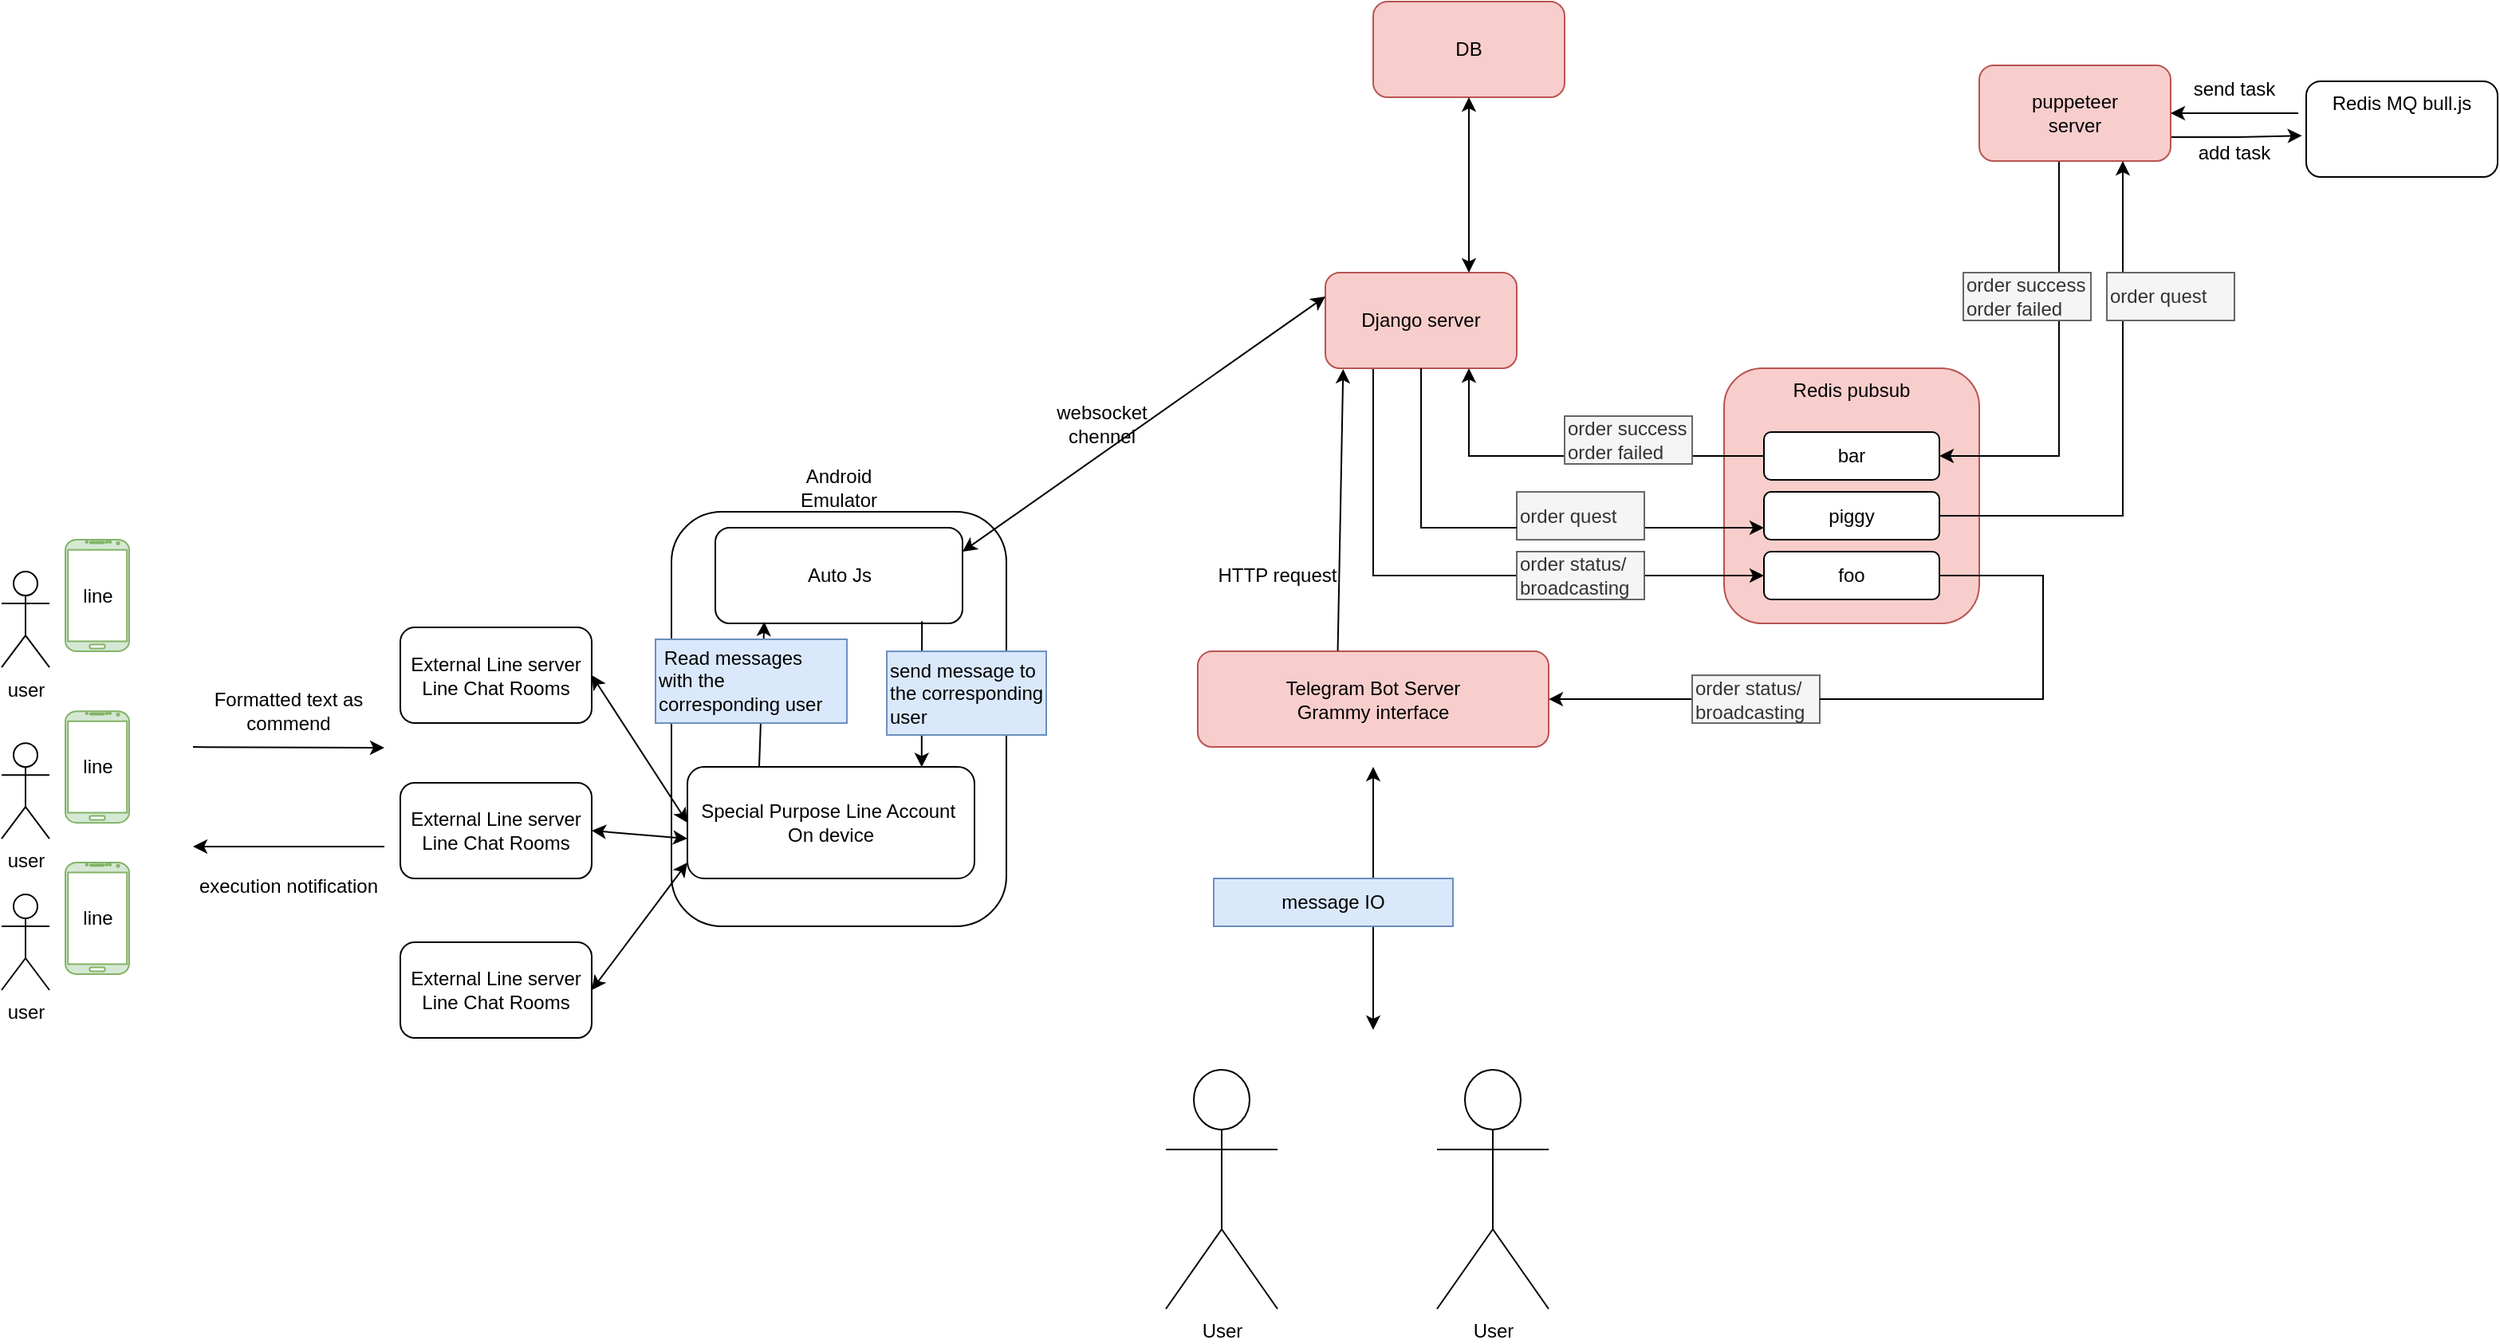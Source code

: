 <mxfile version="16.5.6" type="github" pages="2">
  <diagram id="GNRFrMczycHpxD3UtvZh" name="architecture">
    <mxGraphModel dx="1796" dy="1657" grid="1" gridSize="10" guides="1" tooltips="1" connect="1" arrows="1" fold="1" page="1" pageScale="1" pageWidth="850" pageHeight="1100" math="0" shadow="0">
      <root>
        <mxCell id="0" />
        <mxCell id="1" parent="0" />
        <mxCell id="RPC2SPtYyX9l-C_NFe-5-60" value="Redis pubsub" style="rounded=1;whiteSpace=wrap;html=1;verticalAlign=top;fillColor=#f8cecc;strokeColor=#b85450;" parent="1" vertex="1">
          <mxGeometry x="850" y="-10" width="160" height="160" as="geometry" />
        </mxCell>
        <mxCell id="RPC2SPtYyX9l-C_NFe-5-1" value="" style="rounded=1;whiteSpace=wrap;html=1;" parent="1" vertex="1">
          <mxGeometry x="190" y="80" width="210" height="260" as="geometry" />
        </mxCell>
        <mxCell id="RPC2SPtYyX9l-C_NFe-5-2" value="Special Purpose Line Account&amp;nbsp;&lt;br&gt;On device" style="rounded=1;whiteSpace=wrap;html=1;" parent="1" vertex="1">
          <mxGeometry x="200" y="240" width="180" height="70" as="geometry" />
        </mxCell>
        <mxCell id="RPC2SPtYyX9l-C_NFe-5-4" value="Auto Js" style="rounded=1;whiteSpace=wrap;html=1;" parent="1" vertex="1">
          <mxGeometry x="217.5" y="90" width="155" height="60" as="geometry" />
        </mxCell>
        <mxCell id="RPC2SPtYyX9l-C_NFe-5-72" style="edgeStyle=orthogonalEdgeStyle;rounded=0;orthogonalLoop=1;jettySize=auto;html=1;entryX=0;entryY=0.75;entryDx=0;entryDy=0;startArrow=none;" parent="1" source="RPC2SPtYyX9l-C_NFe-5-73" target="RPC2SPtYyX9l-C_NFe-5-64" edge="1">
          <mxGeometry relative="1" as="geometry">
            <Array as="points">
              <mxPoint x="680" y="90" />
            </Array>
          </mxGeometry>
        </mxCell>
        <mxCell id="RPC2SPtYyX9l-C_NFe-5-86" style="edgeStyle=orthogonalEdgeStyle;rounded=0;orthogonalLoop=1;jettySize=auto;html=1;exitX=0.25;exitY=1;exitDx=0;exitDy=0;entryX=0;entryY=0.5;entryDx=0;entryDy=0;" parent="1" source="RPC2SPtYyX9l-C_NFe-5-5" target="RPC2SPtYyX9l-C_NFe-5-65" edge="1">
          <mxGeometry relative="1" as="geometry" />
        </mxCell>
        <mxCell id="RPC2SPtYyX9l-C_NFe-5-5" value="Django server" style="rounded=1;whiteSpace=wrap;html=1;fillColor=#f8cecc;strokeColor=#b85450;" parent="1" vertex="1">
          <mxGeometry x="600" y="-70" width="120" height="60" as="geometry" />
        </mxCell>
        <mxCell id="RPC2SPtYyX9l-C_NFe-5-6" value="" style="endArrow=classic;startArrow=classic;html=1;rounded=0;exitX=1;exitY=0.25;exitDx=0;exitDy=0;entryX=0;entryY=0.25;entryDx=0;entryDy=0;" parent="1" source="RPC2SPtYyX9l-C_NFe-5-4" target="RPC2SPtYyX9l-C_NFe-5-5" edge="1">
          <mxGeometry width="50" height="50" relative="1" as="geometry">
            <mxPoint x="450" y="60" as="sourcePoint" />
            <mxPoint x="500" y="10" as="targetPoint" />
          </mxGeometry>
        </mxCell>
        <mxCell id="RPC2SPtYyX9l-C_NFe-5-7" value="websocket&lt;br&gt;chennel" style="text;html=1;strokeColor=none;fillColor=none;align=center;verticalAlign=middle;whiteSpace=wrap;rounded=0;" parent="1" vertex="1">
          <mxGeometry x="400" y="10" width="120" height="30" as="geometry" />
        </mxCell>
        <mxCell id="RPC2SPtYyX9l-C_NFe-5-8" value="DB" style="rounded=1;whiteSpace=wrap;html=1;fillColor=#f8cecc;strokeColor=#b85450;" parent="1" vertex="1">
          <mxGeometry x="630" y="-240" width="120" height="60" as="geometry" />
        </mxCell>
        <mxCell id="RPC2SPtYyX9l-C_NFe-5-10" value="Telegram Bot Server&lt;br&gt;Grammy interface" style="rounded=1;whiteSpace=wrap;html=1;fillColor=#f8cecc;strokeColor=#b85450;" parent="1" vertex="1">
          <mxGeometry x="520" y="167.54" width="220" height="60" as="geometry" />
        </mxCell>
        <mxCell id="RPC2SPtYyX9l-C_NFe-5-67" style="edgeStyle=orthogonalEdgeStyle;rounded=0;orthogonalLoop=1;jettySize=auto;html=1;entryX=1;entryY=0.5;entryDx=0;entryDy=0;" parent="1" source="RPC2SPtYyX9l-C_NFe-5-13" target="RPC2SPtYyX9l-C_NFe-5-62" edge="1">
          <mxGeometry relative="1" as="geometry">
            <Array as="points">
              <mxPoint x="1060" y="45" />
            </Array>
          </mxGeometry>
        </mxCell>
        <mxCell id="RPC2SPtYyX9l-C_NFe-5-78" style="edgeStyle=orthogonalEdgeStyle;rounded=0;orthogonalLoop=1;jettySize=auto;html=1;entryX=-0.022;entryY=0.568;entryDx=0;entryDy=0;exitX=1;exitY=0.75;exitDx=0;exitDy=0;entryPerimeter=0;" parent="1" source="RPC2SPtYyX9l-C_NFe-5-13" target="RPC2SPtYyX9l-C_NFe-5-68" edge="1">
          <mxGeometry relative="1" as="geometry" />
        </mxCell>
        <mxCell id="RPC2SPtYyX9l-C_NFe-5-13" value="puppeteer&lt;br&gt;server" style="rounded=1;whiteSpace=wrap;html=1;fillColor=#f8cecc;strokeColor=#b85450;" parent="1" vertex="1">
          <mxGeometry x="1010" y="-200" width="120" height="60" as="geometry" />
        </mxCell>
        <mxCell id="RPC2SPtYyX9l-C_NFe-5-16" value="user" style="shape=umlActor;verticalLabelPosition=bottom;verticalAlign=top;html=1;outlineConnect=0;" parent="1" vertex="1">
          <mxGeometry x="-230" y="320" width="30" height="60" as="geometry" />
        </mxCell>
        <mxCell id="RPC2SPtYyX9l-C_NFe-5-19" value="" style="group" parent="1" vertex="1" connectable="0">
          <mxGeometry x="-190" y="300" width="40" height="70" as="geometry" />
        </mxCell>
        <mxCell id="RPC2SPtYyX9l-C_NFe-5-17" value="" style="verticalLabelPosition=bottom;verticalAlign=top;html=1;shadow=0;dashed=0;strokeWidth=1;shape=mxgraph.android.phone2;strokeColor=#82b366;fillColor=#d5e8d4;" parent="RPC2SPtYyX9l-C_NFe-5-19" vertex="1">
          <mxGeometry width="40" height="70" as="geometry" />
        </mxCell>
        <mxCell id="RPC2SPtYyX9l-C_NFe-5-18" value="line" style="text;html=1;align=center;verticalAlign=middle;resizable=0;points=[];autosize=1;strokeColor=none;fillColor=none;" parent="RPC2SPtYyX9l-C_NFe-5-19" vertex="1">
          <mxGeometry x="5" y="25" width="30" height="20" as="geometry" />
        </mxCell>
        <mxCell id="RPC2SPtYyX9l-C_NFe-5-20" value="External Line server&lt;br&gt;Line Chat Rooms" style="rounded=1;whiteSpace=wrap;html=1;" parent="1" vertex="1">
          <mxGeometry x="20" y="152.54" width="120" height="60" as="geometry" />
        </mxCell>
        <mxCell id="RPC2SPtYyX9l-C_NFe-5-22" value="" style="endArrow=classic;startArrow=classic;html=1;rounded=0;exitX=1;exitY=0.5;exitDx=0;exitDy=0;entryX=0;entryY=0.5;entryDx=0;entryDy=0;" parent="1" source="RPC2SPtYyX9l-C_NFe-5-20" target="RPC2SPtYyX9l-C_NFe-5-2" edge="1">
          <mxGeometry width="50" height="50" relative="1" as="geometry">
            <mxPoint x="10" y="240" as="sourcePoint" />
            <mxPoint x="60" y="190" as="targetPoint" />
          </mxGeometry>
        </mxCell>
        <mxCell id="RPC2SPtYyX9l-C_NFe-5-29" value="user" style="shape=umlActor;verticalLabelPosition=bottom;verticalAlign=top;html=1;outlineConnect=0;" parent="1" vertex="1">
          <mxGeometry x="-230" y="117.54" width="30" height="60" as="geometry" />
        </mxCell>
        <mxCell id="RPC2SPtYyX9l-C_NFe-5-30" value="" style="group" parent="1" vertex="1" connectable="0">
          <mxGeometry x="-190" y="97.54" width="40" height="70" as="geometry" />
        </mxCell>
        <mxCell id="RPC2SPtYyX9l-C_NFe-5-31" value="" style="verticalLabelPosition=bottom;verticalAlign=top;html=1;shadow=0;dashed=0;strokeWidth=1;shape=mxgraph.android.phone2;strokeColor=#82b366;fillColor=#d5e8d4;" parent="RPC2SPtYyX9l-C_NFe-5-30" vertex="1">
          <mxGeometry width="40" height="70" as="geometry" />
        </mxCell>
        <mxCell id="RPC2SPtYyX9l-C_NFe-5-32" value="line" style="text;html=1;align=center;verticalAlign=middle;resizable=0;points=[];autosize=1;strokeColor=none;fillColor=none;" parent="RPC2SPtYyX9l-C_NFe-5-30" vertex="1">
          <mxGeometry x="5" y="25" width="30" height="20" as="geometry" />
        </mxCell>
        <mxCell id="RPC2SPtYyX9l-C_NFe-5-34" value="user" style="shape=umlActor;verticalLabelPosition=bottom;verticalAlign=top;html=1;outlineConnect=0;" parent="1" vertex="1">
          <mxGeometry x="-230" y="225.08" width="30" height="60" as="geometry" />
        </mxCell>
        <mxCell id="RPC2SPtYyX9l-C_NFe-5-35" value="" style="group" parent="1" vertex="1" connectable="0">
          <mxGeometry x="-190" y="205.08" width="40" height="70" as="geometry" />
        </mxCell>
        <mxCell id="RPC2SPtYyX9l-C_NFe-5-36" value="" style="verticalLabelPosition=bottom;verticalAlign=top;html=1;shadow=0;dashed=0;strokeWidth=1;shape=mxgraph.android.phone2;strokeColor=#82b366;fillColor=#d5e8d4;" parent="RPC2SPtYyX9l-C_NFe-5-35" vertex="1">
          <mxGeometry width="40" height="70" as="geometry" />
        </mxCell>
        <mxCell id="RPC2SPtYyX9l-C_NFe-5-37" value="line" style="text;html=1;align=center;verticalAlign=middle;resizable=0;points=[];autosize=1;strokeColor=none;fillColor=none;" parent="RPC2SPtYyX9l-C_NFe-5-35" vertex="1">
          <mxGeometry x="5" y="25" width="30" height="20" as="geometry" />
        </mxCell>
        <mxCell id="RPC2SPtYyX9l-C_NFe-5-40" value="" style="endArrow=classic;html=1;rounded=0;entryX=0.816;entryY=0.003;entryDx=0;entryDy=0;entryPerimeter=0;exitX=0.836;exitY=0.978;exitDx=0;exitDy=0;exitPerimeter=0;" parent="1" source="RPC2SPtYyX9l-C_NFe-5-4" target="RPC2SPtYyX9l-C_NFe-5-2" edge="1">
          <mxGeometry width="50" height="50" relative="1" as="geometry">
            <mxPoint x="340" y="160" as="sourcePoint" />
            <mxPoint x="390" y="110" as="targetPoint" />
          </mxGeometry>
        </mxCell>
        <mxCell id="RPC2SPtYyX9l-C_NFe-5-45" value="Formatted text as commend&lt;span style=&quot;color: rgba(0 , 0 , 0 , 0) ; font-family: monospace ; font-size: 0px&quot;&gt;%3CmxGraphModel%3E%3Croot%3E%3CmxCell%20id%3D%220%22%2F%3E%3CmxCell%20id%3D%221%22%20parent%3D%220%22%2F%3E%3CmxCell%20id%3D%222%22%20value%3D%22Text%22%20style%3D%22text%3Bhtml%3D1%3BstrokeColor%3Dnone%3BfillColor%3Dnone%3Balign%3Dcenter%3BverticalAlign%3Dmiddle%3BwhiteSpace%3Dwrap%3Brounded%3D0%3B%22%20vertex%3D%221%22%20parent%3D%221%22%3E%3CmxGeometry%20x%3D%22-80%22%20y%3D%22160%22%20width%3D%2260%22%20height%3D%2230%22%20as%3D%22geometry%22%2F%3E%3C%2FmxCell%3E%3C%2Froot%3E%3C%2FmxGraphModel%3E&lt;/span&gt;&lt;span style=&quot;color: rgba(0 , 0 , 0 , 0) ; font-family: monospace ; font-size: 0px&quot;&gt;%3CmxGraphModel%3E%3Croot%3E%3CmxCell%20id%3D%220%22%2F%3E%3CmxCell%20id%3D%221%22%20parent%3D%220%22%2F%3E%3CmxCell%20id%3D%222%22%20value%3D%22Text%22%20style%3D%22text%3Bhtml%3D1%3BstrokeColor%3Dnone%3BfillColor%3Dnone%3Balign%3Dcenter%3BverticalAlign%3Dmiddle%3BwhiteSpace%3Dwrap%3Brounded%3D0%3B%22%20vertex%3D%221%22%20parent%3D%221%22%3E%3CmxGeometry%20x%3D%22-80%22%20y%3D%22160%22%20width%3D%2260%22%20height%3D%2230%22%20as%3D%22geometry%22%2F%3E%3C%2FmxCell%3E%3C%2Froot%3E%3C%2FmxGraphModel%3E&lt;/span&gt;&lt;span style=&quot;color: rgba(0 , 0 , 0 , 0) ; font-family: monospace ; font-size: 0px&quot;&gt;%3CmxGraphModel%3E%3Croot%3E%3CmxCell%20id%3D%220%22%2F%3E%3CmxCell%20id%3D%221%22%20parent%3D%220%22%2F%3E%3CmxCell%20id%3D%222%22%20value%3D%22Text%22%20style%3D%22text%3Bhtml%3D1%3BstrokeColor%3Dnone%3BfillColor%3Dnone%3Balign%3Dcenter%3BverticalAlign%3Dmiddle%3BwhiteSpace%3Dwrap%3Brounded%3D0%3B%22%20vertex%3D%221%22%20parent%3D%221%22%3E%3CmxGeometry%20x%3D%22-80%22%20y%3D%22160%22%20width%3D%2260%22%20height%3D%2230%22%20as%3D%22geometry%22%2F%3E%3C%2FmxCell%3E%3C%2Froot%3E%3C%2FmxGraphModel%3E a&lt;/span&gt;" style="text;html=1;strokeColor=none;fillColor=none;align=center;verticalAlign=middle;whiteSpace=wrap;rounded=0;" parent="1" vertex="1">
          <mxGeometry x="-110" y="190" width="120" height="30" as="geometry" />
        </mxCell>
        <mxCell id="RPC2SPtYyX9l-C_NFe-5-46" value="" style="endArrow=classic;html=1;rounded=0;" parent="1" edge="1">
          <mxGeometry width="50" height="50" relative="1" as="geometry">
            <mxPoint x="-110" y="227.54" as="sourcePoint" />
            <mxPoint x="10" y="228" as="targetPoint" />
          </mxGeometry>
        </mxCell>
        <mxCell id="RPC2SPtYyX9l-C_NFe-5-47" value="" style="endArrow=classic;html=1;rounded=0;" parent="1" edge="1">
          <mxGeometry width="50" height="50" relative="1" as="geometry">
            <mxPoint x="10" y="290" as="sourcePoint" />
            <mxPoint x="-110" y="290" as="targetPoint" />
          </mxGeometry>
        </mxCell>
        <mxCell id="RPC2SPtYyX9l-C_NFe-5-48" value="execution notification" style="text;html=1;strokeColor=none;fillColor=none;align=center;verticalAlign=middle;whiteSpace=wrap;rounded=0;" parent="1" vertex="1">
          <mxGeometry x="-110" y="300" width="120" height="30" as="geometry" />
        </mxCell>
        <mxCell id="RPC2SPtYyX9l-C_NFe-5-49" value="Android Emulator" style="text;html=1;strokeColor=none;fillColor=none;align=center;verticalAlign=middle;whiteSpace=wrap;rounded=0;" parent="1" vertex="1">
          <mxGeometry x="265" y="50" width="60" height="30" as="geometry" />
        </mxCell>
        <mxCell id="RPC2SPtYyX9l-C_NFe-5-50" value="&lt;span&gt;send message to the corresponding user&lt;/span&gt;" style="text;html=1;strokeColor=#6c8ebf;fillColor=#dae8fc;align=left;verticalAlign=middle;whiteSpace=wrap;rounded=0;" parent="1" vertex="1">
          <mxGeometry x="325" y="167.54" width="100" height="52.46" as="geometry" />
        </mxCell>
        <mxCell id="RPC2SPtYyX9l-C_NFe-5-52" value="" style="endArrow=classic;html=1;rounded=0;exitX=0.25;exitY=0;exitDx=0;exitDy=0;entryX=0.198;entryY=0.983;entryDx=0;entryDy=0;entryPerimeter=0;" parent="1" source="RPC2SPtYyX9l-C_NFe-5-2" target="RPC2SPtYyX9l-C_NFe-5-4" edge="1">
          <mxGeometry width="50" height="50" relative="1" as="geometry">
            <mxPoint x="240.2" y="194.32" as="sourcePoint" />
            <mxPoint x="240.0" y="285.85" as="targetPoint" />
          </mxGeometry>
        </mxCell>
        <mxCell id="RPC2SPtYyX9l-C_NFe-5-53" value="&lt;span&gt;&amp;nbsp;Read messages with&amp;nbsp;&lt;/span&gt;&lt;span&gt;the corresponding user&lt;/span&gt;" style="text;html=1;strokeColor=#6c8ebf;fillColor=#dae8fc;align=left;verticalAlign=middle;whiteSpace=wrap;rounded=0;" parent="1" vertex="1">
          <mxGeometry x="180" y="160" width="120" height="52.54" as="geometry" />
        </mxCell>
        <mxCell id="RPC2SPtYyX9l-C_NFe-5-55" value="External Line server&lt;br&gt;Line Chat Rooms" style="rounded=1;whiteSpace=wrap;html=1;" parent="1" vertex="1">
          <mxGeometry x="20" y="250" width="120" height="60" as="geometry" />
        </mxCell>
        <mxCell id="RPC2SPtYyX9l-C_NFe-5-56" value="" style="endArrow=classic;startArrow=classic;html=1;rounded=0;exitX=1;exitY=0.5;exitDx=0;exitDy=0;" parent="1" source="RPC2SPtYyX9l-C_NFe-5-55" edge="1">
          <mxGeometry width="50" height="50" relative="1" as="geometry">
            <mxPoint x="20" y="250" as="sourcePoint" />
            <mxPoint x="200" y="285" as="targetPoint" />
          </mxGeometry>
        </mxCell>
        <mxCell id="RPC2SPtYyX9l-C_NFe-5-57" value="External Line server&lt;br&gt;Line Chat Rooms" style="rounded=1;whiteSpace=wrap;html=1;" parent="1" vertex="1">
          <mxGeometry x="20" y="350" width="120" height="60" as="geometry" />
        </mxCell>
        <mxCell id="RPC2SPtYyX9l-C_NFe-5-58" value="" style="endArrow=classic;startArrow=classic;html=1;rounded=0;exitX=1;exitY=0.5;exitDx=0;exitDy=0;entryX=0;entryY=0.857;entryDx=0;entryDy=0;entryPerimeter=0;" parent="1" source="RPC2SPtYyX9l-C_NFe-5-57" target="RPC2SPtYyX9l-C_NFe-5-2" edge="1">
          <mxGeometry width="50" height="50" relative="1" as="geometry">
            <mxPoint x="10" y="400" as="sourcePoint" />
            <mxPoint x="200" y="435" as="targetPoint" />
          </mxGeometry>
        </mxCell>
        <mxCell id="RPC2SPtYyX9l-C_NFe-5-59" value="" style="endArrow=classic;startArrow=classic;html=1;rounded=0;exitX=0.75;exitY=0;exitDx=0;exitDy=0;entryX=0.5;entryY=1;entryDx=0;entryDy=0;" parent="1" source="RPC2SPtYyX9l-C_NFe-5-5" target="RPC2SPtYyX9l-C_NFe-5-8" edge="1">
          <mxGeometry width="50" height="50" relative="1" as="geometry">
            <mxPoint x="692.04" y="-86" as="sourcePoint" />
            <mxPoint x="1010" y="-180" as="targetPoint" />
          </mxGeometry>
        </mxCell>
        <mxCell id="RPC2SPtYyX9l-C_NFe-5-69" style="edgeStyle=orthogonalEdgeStyle;rounded=0;orthogonalLoop=1;jettySize=auto;html=1;entryX=0.75;entryY=1;entryDx=0;entryDy=0;" parent="1" source="RPC2SPtYyX9l-C_NFe-5-62" target="RPC2SPtYyX9l-C_NFe-5-5" edge="1">
          <mxGeometry relative="1" as="geometry" />
        </mxCell>
        <mxCell id="RPC2SPtYyX9l-C_NFe-5-62" value="bar" style="rounded=1;whiteSpace=wrap;html=1;" parent="1" vertex="1">
          <mxGeometry x="875" y="30" width="110" height="30" as="geometry" />
        </mxCell>
        <mxCell id="RPC2SPtYyX9l-C_NFe-5-66" style="edgeStyle=orthogonalEdgeStyle;rounded=0;orthogonalLoop=1;jettySize=auto;html=1;entryX=0.75;entryY=1;entryDx=0;entryDy=0;" parent="1" source="RPC2SPtYyX9l-C_NFe-5-64" target="RPC2SPtYyX9l-C_NFe-5-13" edge="1">
          <mxGeometry relative="1" as="geometry" />
        </mxCell>
        <mxCell id="RPC2SPtYyX9l-C_NFe-5-64" value="piggy" style="rounded=1;whiteSpace=wrap;html=1;" parent="1" vertex="1">
          <mxGeometry x="875" y="67.54" width="110" height="30" as="geometry" />
        </mxCell>
        <mxCell id="RPC2SPtYyX9l-C_NFe-5-87" style="edgeStyle=orthogonalEdgeStyle;rounded=0;orthogonalLoop=1;jettySize=auto;html=1;entryX=1;entryY=0.5;entryDx=0;entryDy=0;startArrow=none;" parent="1" source="RPC2SPtYyX9l-C_NFe-5-89" target="RPC2SPtYyX9l-C_NFe-5-10" edge="1">
          <mxGeometry relative="1" as="geometry">
            <Array as="points" />
          </mxGeometry>
        </mxCell>
        <mxCell id="RPC2SPtYyX9l-C_NFe-5-65" value="foo" style="rounded=1;whiteSpace=wrap;html=1;" parent="1" vertex="1">
          <mxGeometry x="875" y="105" width="110" height="30" as="geometry" />
        </mxCell>
        <mxCell id="RPC2SPtYyX9l-C_NFe-5-68" value="Redis MQ bull.js" style="rounded=1;whiteSpace=wrap;html=1;verticalAlign=top;" parent="1" vertex="1">
          <mxGeometry x="1215" y="-190" width="120" height="60" as="geometry" />
        </mxCell>
        <mxCell id="RPC2SPtYyX9l-C_NFe-5-70" value="order success&lt;br&gt;&lt;div style=&quot;&quot;&gt;&lt;span&gt;order failed&lt;/span&gt;&lt;/div&gt;" style="text;html=1;strokeColor=#666666;fillColor=#f5f5f5;align=left;verticalAlign=middle;whiteSpace=wrap;rounded=0;fontColor=#333333;" parent="1" vertex="1">
          <mxGeometry x="1000" y="-70" width="80" height="30" as="geometry" />
        </mxCell>
        <mxCell id="RPC2SPtYyX9l-C_NFe-5-71" value="order success&lt;br&gt;&lt;div style=&quot;&quot;&gt;&lt;span&gt;order failed&lt;/span&gt;&lt;/div&gt;" style="text;html=1;strokeColor=#666666;fillColor=#f5f5f5;align=left;verticalAlign=middle;whiteSpace=wrap;rounded=0;fontColor=#333333;" parent="1" vertex="1">
          <mxGeometry x="750" y="20" width="80" height="30" as="geometry" />
        </mxCell>
        <mxCell id="RPC2SPtYyX9l-C_NFe-5-73" value="order quest" style="text;html=1;strokeColor=#666666;fillColor=#f5f5f5;align=left;verticalAlign=middle;whiteSpace=wrap;rounded=0;fontColor=#333333;" parent="1" vertex="1">
          <mxGeometry x="720" y="67.54" width="80" height="30" as="geometry" />
        </mxCell>
        <mxCell id="RPC2SPtYyX9l-C_NFe-5-75" value="" style="edgeStyle=orthogonalEdgeStyle;rounded=0;orthogonalLoop=1;jettySize=auto;html=1;entryX=0;entryY=0.75;entryDx=0;entryDy=0;endArrow=none;" parent="1" source="RPC2SPtYyX9l-C_NFe-5-5" target="RPC2SPtYyX9l-C_NFe-5-73" edge="1">
          <mxGeometry relative="1" as="geometry">
            <mxPoint x="680.04" y="-10" as="sourcePoint" />
            <mxPoint x="875" y="90.04" as="targetPoint" />
            <Array as="points" />
          </mxGeometry>
        </mxCell>
        <mxCell id="RPC2SPtYyX9l-C_NFe-5-76" value="order quest" style="text;html=1;strokeColor=#666666;fillColor=#f5f5f5;align=left;verticalAlign=middle;whiteSpace=wrap;rounded=0;fontColor=#333333;" parent="1" vertex="1">
          <mxGeometry x="1090" y="-70" width="80" height="30" as="geometry" />
        </mxCell>
        <mxCell id="RPC2SPtYyX9l-C_NFe-5-83" value="" style="endArrow=classic;html=1;rounded=0;entryX=1;entryY=0.5;entryDx=0;entryDy=0;" parent="1" target="RPC2SPtYyX9l-C_NFe-5-13" edge="1">
          <mxGeometry width="50" height="50" relative="1" as="geometry">
            <mxPoint x="1210" y="-170" as="sourcePoint" />
            <mxPoint x="1140" y="-170" as="targetPoint" />
          </mxGeometry>
        </mxCell>
        <mxCell id="RPC2SPtYyX9l-C_NFe-5-84" value="add task" style="text;html=1;strokeColor=none;fillColor=none;align=center;verticalAlign=middle;whiteSpace=wrap;rounded=0;" parent="1" vertex="1">
          <mxGeometry x="1140" y="-160" width="60" height="30" as="geometry" />
        </mxCell>
        <mxCell id="RPC2SPtYyX9l-C_NFe-5-85" value="send task" style="text;html=1;strokeColor=none;fillColor=none;align=center;verticalAlign=middle;whiteSpace=wrap;rounded=0;" parent="1" vertex="1">
          <mxGeometry x="1140" y="-200" width="60" height="30" as="geometry" />
        </mxCell>
        <mxCell id="RPC2SPtYyX9l-C_NFe-5-88" value="order status/&lt;br&gt;broadcasting" style="text;html=1;strokeColor=#666666;fillColor=#f5f5f5;align=left;verticalAlign=middle;whiteSpace=wrap;rounded=0;fontColor=#333333;" parent="1" vertex="1">
          <mxGeometry x="720" y="105" width="80" height="30" as="geometry" />
        </mxCell>
        <mxCell id="RPC2SPtYyX9l-C_NFe-5-89" value="order status/&lt;br&gt;broadcasting" style="text;html=1;strokeColor=#666666;fillColor=#f5f5f5;align=left;verticalAlign=middle;whiteSpace=wrap;rounded=0;fontColor=#333333;" parent="1" vertex="1">
          <mxGeometry x="830" y="182.54" width="80" height="30" as="geometry" />
        </mxCell>
        <mxCell id="RPC2SPtYyX9l-C_NFe-5-90" value="" style="edgeStyle=orthogonalEdgeStyle;rounded=0;orthogonalLoop=1;jettySize=auto;html=1;entryX=1;entryY=0.5;entryDx=0;entryDy=0;endArrow=none;" parent="1" source="RPC2SPtYyX9l-C_NFe-5-65" target="RPC2SPtYyX9l-C_NFe-5-89" edge="1">
          <mxGeometry relative="1" as="geometry">
            <mxPoint x="985.0" y="120" as="sourcePoint" />
            <mxPoint x="740.0" y="197.54" as="targetPoint" />
            <Array as="points">
              <mxPoint x="1050" y="120" />
              <mxPoint x="1050" y="198" />
            </Array>
          </mxGeometry>
        </mxCell>
        <mxCell id="RPC2SPtYyX9l-C_NFe-5-99" value="" style="group" parent="1" vertex="1" connectable="0">
          <mxGeometry x="500" y="430" width="140" height="150" as="geometry" />
        </mxCell>
        <mxCell id="RPC2SPtYyX9l-C_NFe-5-92" value="User" style="shape=umlActor;verticalLabelPosition=bottom;verticalAlign=top;html=1;outlineConnect=0;" parent="RPC2SPtYyX9l-C_NFe-5-99" vertex="1">
          <mxGeometry width="70" height="150" as="geometry" />
        </mxCell>
        <mxCell id="RPC2SPtYyX9l-C_NFe-5-93" value="" style="shape=image;html=1;verticalAlign=top;verticalLabelPosition=bottom;labelBackgroundColor=#ffffff;imageAspect=0;aspect=fixed;image=https://cdn4.iconfinder.com/data/icons/social-media-and-logos-11/32/Logo_telegram_Airplane_Air_plane_paper_airplane-22-128.png" parent="RPC2SPtYyX9l-C_NFe-5-99" vertex="1">
          <mxGeometry x="86" y="30" width="54" height="54" as="geometry" />
        </mxCell>
        <mxCell id="RPC2SPtYyX9l-C_NFe-5-100" value="" style="group" parent="1" vertex="1" connectable="0">
          <mxGeometry x="670" y="430" width="140" height="150" as="geometry" />
        </mxCell>
        <mxCell id="RPC2SPtYyX9l-C_NFe-5-101" value="User" style="shape=umlActor;verticalLabelPosition=bottom;verticalAlign=top;html=1;outlineConnect=0;" parent="RPC2SPtYyX9l-C_NFe-5-100" vertex="1">
          <mxGeometry width="70" height="150" as="geometry" />
        </mxCell>
        <mxCell id="RPC2SPtYyX9l-C_NFe-5-102" value="" style="shape=image;html=1;verticalAlign=top;verticalLabelPosition=bottom;labelBackgroundColor=#ffffff;imageAspect=0;aspect=fixed;image=https://cdn4.iconfinder.com/data/icons/social-media-and-logos-11/32/Logo_telegram_Airplane_Air_plane_paper_airplane-22-128.png" parent="RPC2SPtYyX9l-C_NFe-5-100" vertex="1">
          <mxGeometry x="86" y="30" width="54" height="54" as="geometry" />
        </mxCell>
        <mxCell id="RPC2SPtYyX9l-C_NFe-5-103" value="" style="endArrow=classic;startArrow=classic;html=1;rounded=0;" parent="1" edge="1">
          <mxGeometry width="50" height="50" relative="1" as="geometry">
            <mxPoint x="630" y="405" as="sourcePoint" />
            <mxPoint x="630" y="240" as="targetPoint" />
          </mxGeometry>
        </mxCell>
        <mxCell id="RPC2SPtYyX9l-C_NFe-5-104" value="message IO" style="text;html=1;strokeColor=#6c8ebf;fillColor=#dae8fc;align=center;verticalAlign=middle;whiteSpace=wrap;rounded=0;" parent="1" vertex="1">
          <mxGeometry x="530" y="310" width="150" height="30" as="geometry" />
        </mxCell>
        <mxCell id="RPC2SPtYyX9l-C_NFe-5-105" value="" style="endArrow=classic;html=1;rounded=0;exitX=0.399;exitY=-0.006;exitDx=0;exitDy=0;entryX=0.093;entryY=1.008;entryDx=0;entryDy=0;entryPerimeter=0;exitPerimeter=0;" parent="1" source="RPC2SPtYyX9l-C_NFe-5-10" target="RPC2SPtYyX9l-C_NFe-5-5" edge="1">
          <mxGeometry width="50" height="50" relative="1" as="geometry">
            <mxPoint x="550" y="160" as="sourcePoint" />
            <mxPoint x="600" y="110" as="targetPoint" />
          </mxGeometry>
        </mxCell>
        <mxCell id="RPC2SPtYyX9l-C_NFe-5-106" value="HTTP request" style="text;html=1;strokeColor=none;fillColor=none;align=center;verticalAlign=middle;whiteSpace=wrap;rounded=0;" parent="1" vertex="1">
          <mxGeometry x="530" y="105" width="80" height="30" as="geometry" />
        </mxCell>
      </root>
    </mxGraphModel>
  </diagram>
  <diagram id="mztTUdglQmNJCem2_x7I" name="line bot flow chart">
    <mxGraphModel dx="1796" dy="1714" grid="1" gridSize="10" guides="1" tooltips="1" connect="1" arrows="1" fold="1" page="1" pageScale="1" pageWidth="850" pageHeight="1100" math="0" shadow="0">
      <root>
        <mxCell id="_6mwZtHenb9d2F5MP5PY-0" />
        <mxCell id="_6mwZtHenb9d2F5MP5PY-1" parent="_6mwZtHenb9d2F5MP5PY-0" />
        <mxCell id="hGcAJcIqOk_H1nYTBL7X-82" value="" style="rounded=0;whiteSpace=wrap;html=1;fontSize=72;" parent="_6mwZtHenb9d2F5MP5PY-1" vertex="1">
          <mxGeometry x="1050" y="-520" width="430" height="920" as="geometry" />
        </mxCell>
        <mxCell id="hGcAJcIqOk_H1nYTBL7X-79" value="" style="rounded=0;whiteSpace=wrap;html=1;fontSize=11;" parent="_6mwZtHenb9d2F5MP5PY-1" vertex="1">
          <mxGeometry x="-40" y="-520" width="1000" height="1960" as="geometry" />
        </mxCell>
        <mxCell id="hGcAJcIqOk_H1nYTBL7X-53" value="" style="rounded=0;whiteSpace=wrap;html=1;fontSize=11;fillColor=#f5f5f5;fontColor=#333333;strokeColor=#666666;" parent="_6mwZtHenb9d2F5MP5PY-1" vertex="1">
          <mxGeometry x="590" y="-240" width="240" height="1260" as="geometry" />
        </mxCell>
        <mxCell id="hGcAJcIqOk_H1nYTBL7X-35" value="" style="rounded=0;whiteSpace=wrap;html=1;fillColor=#f5f5f5;fontColor=#333333;strokeColor=#666666;" parent="_6mwZtHenb9d2F5MP5PY-1" vertex="1">
          <mxGeometry x="20" y="-230" width="400" height="1600" as="geometry" />
        </mxCell>
        <mxCell id="hGcAJcIqOk_H1nYTBL7X-2" value="" style="edgeStyle=orthogonalEdgeStyle;rounded=0;orthogonalLoop=1;jettySize=auto;html=1;exitX=0.5;exitY=1;exitDx=0;exitDy=0;" parent="_6mwZtHenb9d2F5MP5PY-1" source="hGcAJcIqOk_H1nYTBL7X-27" target="hGcAJcIqOk_H1nYTBL7X-1" edge="1">
          <mxGeometry relative="1" as="geometry">
            <mxPoint x="180" y="340" as="sourcePoint" />
          </mxGeometry>
        </mxCell>
        <mxCell id="hGcAJcIqOk_H1nYTBL7X-38" value="" style="edgeStyle=orthogonalEdgeStyle;rounded=0;orthogonalLoop=1;jettySize=auto;html=1;fontSize=48;" parent="_6mwZtHenb9d2F5MP5PY-1" source="hGcAJcIqOk_H1nYTBL7X-1" target="hGcAJcIqOk_H1nYTBL7X-37" edge="1">
          <mxGeometry relative="1" as="geometry" />
        </mxCell>
        <mxCell id="hGcAJcIqOk_H1nYTBL7X-1" value="Enter the first unread chat room" style="whiteSpace=wrap;html=1;rounded=1;" parent="_6mwZtHenb9d2F5MP5PY-1" vertex="1">
          <mxGeometry x="120" y="420" width="120" height="60" as="geometry" />
        </mxCell>
        <mxCell id="hGcAJcIqOk_H1nYTBL7X-90" value="" style="edgeStyle=orthogonalEdgeStyle;rounded=0;orthogonalLoop=1;jettySize=auto;html=1;fontSize=11;" parent="_6mwZtHenb9d2F5MP5PY-1" source="hGcAJcIqOk_H1nYTBL7X-3" target="hGcAJcIqOk_H1nYTBL7X-89" edge="1">
          <mxGeometry relative="1" as="geometry" />
        </mxCell>
        <mxCell id="hGcAJcIqOk_H1nYTBL7X-3" value="find all message&lt;br&gt;between &lt;br&gt;check point[-1]&lt;br&gt;&amp;amp; checkpoint[-2[" style="whiteSpace=wrap;html=1;rounded=1;" parent="_6mwZtHenb9d2F5MP5PY-1" vertex="1">
          <mxGeometry x="120" y="660" width="120" height="80" as="geometry" />
        </mxCell>
        <mxCell id="hGcAJcIqOk_H1nYTBL7X-94" value="" style="edgeStyle=orthogonalEdgeStyle;rounded=0;orthogonalLoop=1;jettySize=auto;html=1;fontSize=11;" parent="_6mwZtHenb9d2F5MP5PY-1" source="hGcAJcIqOk_H1nYTBL7X-5" target="hGcAJcIqOk_H1nYTBL7X-93" edge="1">
          <mxGeometry relative="1" as="geometry" />
        </mxCell>
        <mxCell id="hGcAJcIqOk_H1nYTBL7X-5" value="send to &lt;br&gt;Django server via websocket" style="whiteSpace=wrap;html=1;rounded=1;" parent="_6mwZtHenb9d2F5MP5PY-1" vertex="1">
          <mxGeometry x="120" y="1000" width="120" height="60" as="geometry" />
        </mxCell>
        <mxCell id="hGcAJcIqOk_H1nYTBL7X-11" value="" style="edgeStyle=orthogonalEdgeStyle;rounded=0;orthogonalLoop=1;jettySize=auto;html=1;" parent="_6mwZtHenb9d2F5MP5PY-1" source="hGcAJcIqOk_H1nYTBL7X-9" target="hGcAJcIqOk_H1nYTBL7X-10" edge="1">
          <mxGeometry relative="1" as="geometry" />
        </mxCell>
        <mxCell id="hGcAJcIqOk_H1nYTBL7X-9" value="on receive &lt;br&gt;socket from Django" style="rounded=1;whiteSpace=wrap;html=1;fillColor=#dae8fc;strokeColor=#6c8ebf;" parent="_6mwZtHenb9d2F5MP5PY-1" vertex="1">
          <mxGeometry x="1190" y="-160" width="120" height="60" as="geometry" />
        </mxCell>
        <mxCell id="hGcAJcIqOk_H1nYTBL7X-48" value="" style="edgeStyle=orthogonalEdgeStyle;rounded=0;orthogonalLoop=1;jettySize=auto;html=1;fontSize=11;" parent="_6mwZtHenb9d2F5MP5PY-1" source="hGcAJcIqOk_H1nYTBL7X-10" target="hGcAJcIqOk_H1nYTBL7X-47" edge="1">
          <mxGeometry relative="1" as="geometry" />
        </mxCell>
        <mxCell id="hGcAJcIqOk_H1nYTBL7X-10" value="parse the data&lt;br&gt;get :&lt;br&gt;@user&lt;br&gt;@data" style="whiteSpace=wrap;html=1;rounded=1;" parent="_6mwZtHenb9d2F5MP5PY-1" vertex="1">
          <mxGeometry x="1190" y="-20" width="120" height="60" as="geometry" />
        </mxCell>
        <mxCell id="hGcAJcIqOk_H1nYTBL7X-22" value="" style="edgeStyle=orthogonalEdgeStyle;rounded=0;orthogonalLoop=1;jettySize=auto;html=1;" parent="_6mwZtHenb9d2F5MP5PY-1" source="hGcAJcIqOk_H1nYTBL7X-14" target="hGcAJcIqOk_H1nYTBL7X-21" edge="1">
          <mxGeometry relative="1" as="geometry" />
        </mxCell>
        <mxCell id="hGcAJcIqOk_H1nYTBL7X-14" value="start" style="rounded=1;whiteSpace=wrap;html=1;fillColor=#dae8fc;strokeColor=#6c8ebf;" parent="_6mwZtHenb9d2F5MP5PY-1" vertex="1">
          <mxGeometry x="120" y="-70" width="120" height="60" as="geometry" />
        </mxCell>
        <mxCell id="hGcAJcIqOk_H1nYTBL7X-33" style="edgeStyle=orthogonalEdgeStyle;rounded=0;orthogonalLoop=1;jettySize=auto;html=1;" parent="_6mwZtHenb9d2F5MP5PY-1" source="hGcAJcIqOk_H1nYTBL7X-16" target="hGcAJcIqOk_H1nYTBL7X-52" edge="1">
          <mxGeometry relative="1" as="geometry">
            <Array as="points">
              <mxPoint x="100" y="1320" />
              <mxPoint x="100" y="-80" />
              <mxPoint x="720" y="-80" />
            </Array>
          </mxGeometry>
        </mxCell>
        <mxCell id="hGcAJcIqOk_H1nYTBL7X-16" value="exit the chatroom" style="whiteSpace=wrap;html=1;rounded=1;" parent="_6mwZtHenb9d2F5MP5PY-1" vertex="1">
          <mxGeometry x="120" y="1290" width="120" height="60" as="geometry" />
        </mxCell>
        <mxCell id="hGcAJcIqOk_H1nYTBL7X-24" value="" style="edgeStyle=orthogonalEdgeStyle;rounded=0;orthogonalLoop=1;jettySize=auto;html=1;" parent="_6mwZtHenb9d2F5MP5PY-1" source="hGcAJcIqOk_H1nYTBL7X-21" edge="1">
          <mxGeometry relative="1" as="geometry">
            <mxPoint x="180" y="150" as="targetPoint" />
          </mxGeometry>
        </mxCell>
        <mxCell id="hGcAJcIqOk_H1nYTBL7X-21" value="open LINE &lt;br&gt;and open chats activity" style="whiteSpace=wrap;html=1;rounded=1;" parent="_6mwZtHenb9d2F5MP5PY-1" vertex="1">
          <mxGeometry x="120" y="20" width="120" height="60" as="geometry" />
        </mxCell>
        <mxCell id="hGcAJcIqOk_H1nYTBL7X-26" value="" style="edgeStyle=orthogonalEdgeStyle;rounded=0;orthogonalLoop=1;jettySize=auto;html=1;entryX=0.5;entryY=0;entryDx=0;entryDy=0;" parent="_6mwZtHenb9d2F5MP5PY-1" source="hGcAJcIqOk_H1nYTBL7X-25" target="hGcAJcIqOk_H1nYTBL7X-27" edge="1">
          <mxGeometry relative="1" as="geometry">
            <mxPoint x="180" y="280" as="targetPoint" />
          </mxGeometry>
        </mxCell>
        <mxCell id="hGcAJcIqOk_H1nYTBL7X-25" value="examine unread chatroom" style="rounded=1;whiteSpace=wrap;html=1;" parent="_6mwZtHenb9d2F5MP5PY-1" vertex="1">
          <mxGeometry x="120" y="150" width="120" height="60" as="geometry" />
        </mxCell>
        <mxCell id="hGcAJcIqOk_H1nYTBL7X-29" value="" style="edgeStyle=orthogonalEdgeStyle;rounded=0;orthogonalLoop=1;jettySize=auto;html=1;entryX=0.5;entryY=0;entryDx=0;entryDy=0;" parent="_6mwZtHenb9d2F5MP5PY-1" source="hGcAJcIqOk_H1nYTBL7X-27" target="hGcAJcIqOk_H1nYTBL7X-52" edge="1">
          <mxGeometry relative="1" as="geometry">
            <mxPoint x="340" y="210" as="targetPoint" />
          </mxGeometry>
        </mxCell>
        <mxCell id="hGcAJcIqOk_H1nYTBL7X-27" value="unread&lt;br&gt;chatroom?" style="rhombus;whiteSpace=wrap;html=1;" parent="_6mwZtHenb9d2F5MP5PY-1" vertex="1">
          <mxGeometry x="135" y="240" width="90" height="100" as="geometry" />
        </mxCell>
        <mxCell id="hGcAJcIqOk_H1nYTBL7X-30" value="N" style="text;html=1;strokeColor=none;fillColor=none;align=center;verticalAlign=middle;whiteSpace=wrap;rounded=0;" parent="_6mwZtHenb9d2F5MP5PY-1" vertex="1">
          <mxGeometry x="225" y="295" width="60" height="30" as="geometry" />
        </mxCell>
        <mxCell id="hGcAJcIqOk_H1nYTBL7X-32" value="Y" style="text;html=1;strokeColor=none;fillColor=none;align=center;verticalAlign=middle;whiteSpace=wrap;rounded=0;" parent="_6mwZtHenb9d2F5MP5PY-1" vertex="1">
          <mxGeometry x="135" y="370" width="60" height="30" as="geometry" />
        </mxCell>
        <mxCell id="hGcAJcIqOk_H1nYTBL7X-36" value="&lt;font size=&quot;3&quot;&gt;Read message cycle&lt;/font&gt;" style="rounded=0;whiteSpace=wrap;html=1;" parent="_6mwZtHenb9d2F5MP5PY-1" vertex="1">
          <mxGeometry x="30" y="-220" width="380" height="110" as="geometry" />
        </mxCell>
        <mxCell id="hGcAJcIqOk_H1nYTBL7X-39" value="" style="edgeStyle=orthogonalEdgeStyle;rounded=0;orthogonalLoop=1;jettySize=auto;html=1;fontSize=48;" parent="_6mwZtHenb9d2F5MP5PY-1" source="hGcAJcIqOk_H1nYTBL7X-37" target="hGcAJcIqOk_H1nYTBL7X-3" edge="1">
          <mxGeometry relative="1" as="geometry" />
        </mxCell>
        <mxCell id="hGcAJcIqOk_H1nYTBL7X-37" value="set check point&lt;br&gt;send code in chatroom" style="whiteSpace=wrap;html=1;rounded=1;" parent="_6mwZtHenb9d2F5MP5PY-1" vertex="1">
          <mxGeometry x="120" y="510" width="120" height="60" as="geometry" />
        </mxCell>
        <mxCell id="hGcAJcIqOk_H1nYTBL7X-44" style="edgeStyle=orthogonalEdgeStyle;rounded=0;orthogonalLoop=1;jettySize=auto;html=1;fontSize=48;exitX=0.5;exitY=1;exitDx=0;exitDy=0;" parent="_6mwZtHenb9d2F5MP5PY-1" source="hGcAJcIqOk_H1nYTBL7X-45" target="hGcAJcIqOk_H1nYTBL7X-5" edge="1">
          <mxGeometry relative="1" as="geometry">
            <mxPoint x="180" y="740" as="sourcePoint" />
          </mxGeometry>
        </mxCell>
        <mxCell id="hGcAJcIqOk_H1nYTBL7X-45" value="legal?" style="rhombus;whiteSpace=wrap;html=1;fontSize=11;" parent="_6mwZtHenb9d2F5MP5PY-1" vertex="1">
          <mxGeometry x="140" y="880" width="80" height="80" as="geometry" />
        </mxCell>
        <mxCell id="hGcAJcIqOk_H1nYTBL7X-47" value="push to the message Queue" style="whiteSpace=wrap;html=1;rounded=1;" parent="_6mwZtHenb9d2F5MP5PY-1" vertex="1">
          <mxGeometry x="1190" y="120" width="120" height="60" as="geometry" />
        </mxCell>
        <mxCell id="hGcAJcIqOk_H1nYTBL7X-58" value="" style="edgeStyle=orthogonalEdgeStyle;rounded=0;orthogonalLoop=1;jettySize=auto;html=1;fontSize=11;" parent="_6mwZtHenb9d2F5MP5PY-1" source="hGcAJcIqOk_H1nYTBL7X-50" target="hGcAJcIqOk_H1nYTBL7X-57" edge="1">
          <mxGeometry relative="1" as="geometry" />
        </mxCell>
        <mxCell id="hGcAJcIqOk_H1nYTBL7X-50" value="pop the Q" style="whiteSpace=wrap;html=1;fontSize=11;rounded=1;" parent="_6mwZtHenb9d2F5MP5PY-1" vertex="1">
          <mxGeometry x="660" y="125" width="120" height="45" as="geometry" />
        </mxCell>
        <mxCell id="hGcAJcIqOk_H1nYTBL7X-55" value="" style="edgeStyle=orthogonalEdgeStyle;rounded=0;orthogonalLoop=1;jettySize=auto;html=1;fontSize=11;" parent="_6mwZtHenb9d2F5MP5PY-1" source="hGcAJcIqOk_H1nYTBL7X-52" target="hGcAJcIqOk_H1nYTBL7X-50" edge="1">
          <mxGeometry relative="1" as="geometry" />
        </mxCell>
        <mxCell id="hGcAJcIqOk_H1nYTBL7X-77" style="edgeStyle=orthogonalEdgeStyle;rounded=0;orthogonalLoop=1;jettySize=auto;html=1;entryX=1;entryY=0.5;entryDx=0;entryDy=0;fontSize=11;" parent="_6mwZtHenb9d2F5MP5PY-1" source="hGcAJcIqOk_H1nYTBL7X-52" target="hGcAJcIqOk_H1nYTBL7X-25" edge="1">
          <mxGeometry relative="1" as="geometry">
            <Array as="points">
              <mxPoint x="490" y="-20" />
              <mxPoint x="490" y="180" />
            </Array>
          </mxGeometry>
        </mxCell>
        <mxCell id="hGcAJcIqOk_H1nYTBL7X-52" value="MQ empty?" style="rhombus;whiteSpace=wrap;html=1;fontSize=11;" parent="_6mwZtHenb9d2F5MP5PY-1" vertex="1">
          <mxGeometry x="680" y="-60" width="80" height="80" as="geometry" />
        </mxCell>
        <mxCell id="hGcAJcIqOk_H1nYTBL7X-54" value="Send Message cycle" style="rounded=0;whiteSpace=wrap;html=1;fontSize=11;" parent="_6mwZtHenb9d2F5MP5PY-1" vertex="1">
          <mxGeometry x="660" y="-200" width="120" height="60" as="geometry" />
        </mxCell>
        <mxCell id="hGcAJcIqOk_H1nYTBL7X-56" value="N" style="text;html=1;strokeColor=none;fillColor=none;align=center;verticalAlign=middle;whiteSpace=wrap;rounded=0;fontSize=11;" parent="_6mwZtHenb9d2F5MP5PY-1" vertex="1">
          <mxGeometry x="680" y="50" width="60" height="30" as="geometry" />
        </mxCell>
        <mxCell id="hGcAJcIqOk_H1nYTBL7X-60" value="" style="edgeStyle=orthogonalEdgeStyle;rounded=0;orthogonalLoop=1;jettySize=auto;html=1;fontSize=11;" parent="_6mwZtHenb9d2F5MP5PY-1" source="hGcAJcIqOk_H1nYTBL7X-57" target="hGcAJcIqOk_H1nYTBL7X-59" edge="1">
          <mxGeometry relative="1" as="geometry" />
        </mxCell>
        <mxCell id="hGcAJcIqOk_H1nYTBL7X-57" value="find user &lt;br&gt;chatroom" style="whiteSpace=wrap;html=1;fontSize=11;rounded=1;" parent="_6mwZtHenb9d2F5MP5PY-1" vertex="1">
          <mxGeometry x="660" y="230" width="120" height="60" as="geometry" />
        </mxCell>
        <mxCell id="hGcAJcIqOk_H1nYTBL7X-62" value="" style="edgeStyle=orthogonalEdgeStyle;rounded=0;orthogonalLoop=1;jettySize=auto;html=1;fontSize=11;" parent="_6mwZtHenb9d2F5MP5PY-1" source="hGcAJcIqOk_H1nYTBL7X-59" target="hGcAJcIqOk_H1nYTBL7X-61" edge="1">
          <mxGeometry relative="1" as="geometry" />
        </mxCell>
        <mxCell id="hGcAJcIqOk_H1nYTBL7X-65" style="edgeStyle=orthogonalEdgeStyle;rounded=0;orthogonalLoop=1;jettySize=auto;html=1;fontSize=11;" parent="_6mwZtHenb9d2F5MP5PY-1" source="hGcAJcIqOk_H1nYTBL7X-59" target="hGcAJcIqOk_H1nYTBL7X-64" edge="1">
          <mxGeometry relative="1" as="geometry" />
        </mxCell>
        <mxCell id="hGcAJcIqOk_H1nYTBL7X-59" value="success?" style="rhombus;whiteSpace=wrap;html=1;fontSize=11;rounded=1;" parent="_6mwZtHenb9d2F5MP5PY-1" vertex="1">
          <mxGeometry x="680" y="360" width="80" height="80" as="geometry" />
        </mxCell>
        <mxCell id="hGcAJcIqOk_H1nYTBL7X-68" value="" style="edgeStyle=orthogonalEdgeStyle;rounded=0;orthogonalLoop=1;jettySize=auto;html=1;fontSize=11;" parent="_6mwZtHenb9d2F5MP5PY-1" source="hGcAJcIqOk_H1nYTBL7X-61" target="hGcAJcIqOk_H1nYTBL7X-67" edge="1">
          <mxGeometry relative="1" as="geometry">
            <Array as="points">
              <mxPoint x="630" y="630" />
              <mxPoint x="630" y="630" />
            </Array>
          </mxGeometry>
        </mxCell>
        <mxCell id="hGcAJcIqOk_H1nYTBL7X-61" value="go to &lt;br&gt;default&lt;br&gt;chatroom&lt;br&gt;" style="whiteSpace=wrap;html=1;fontSize=11;rounded=1;" parent="_6mwZtHenb9d2F5MP5PY-1" vertex="1">
          <mxGeometry x="590" y="510" width="80" height="60" as="geometry" />
        </mxCell>
        <mxCell id="hGcAJcIqOk_H1nYTBL7X-63" value="N" style="text;html=1;strokeColor=none;fillColor=none;align=center;verticalAlign=middle;whiteSpace=wrap;rounded=0;fontSize=11;" parent="_6mwZtHenb9d2F5MP5PY-1" vertex="1">
          <mxGeometry x="590" y="430" width="60" height="30" as="geometry" />
        </mxCell>
        <mxCell id="hGcAJcIqOk_H1nYTBL7X-71" value="" style="edgeStyle=orthogonalEdgeStyle;rounded=0;orthogonalLoop=1;jettySize=auto;html=1;fontSize=11;" parent="_6mwZtHenb9d2F5MP5PY-1" source="hGcAJcIqOk_H1nYTBL7X-64" target="hGcAJcIqOk_H1nYTBL7X-70" edge="1">
          <mxGeometry relative="1" as="geometry" />
        </mxCell>
        <mxCell id="hGcAJcIqOk_H1nYTBL7X-64" value="go to the chatroom" style="whiteSpace=wrap;html=1;fontSize=11;rounded=1;" parent="_6mwZtHenb9d2F5MP5PY-1" vertex="1">
          <mxGeometry x="680" y="510" width="80" height="60" as="geometry" />
        </mxCell>
        <mxCell id="hGcAJcIqOk_H1nYTBL7X-73" value="" style="edgeStyle=orthogonalEdgeStyle;rounded=0;orthogonalLoop=1;jettySize=auto;html=1;fontSize=11;" parent="_6mwZtHenb9d2F5MP5PY-1" source="hGcAJcIqOk_H1nYTBL7X-67" target="hGcAJcIqOk_H1nYTBL7X-72" edge="1">
          <mxGeometry relative="1" as="geometry" />
        </mxCell>
        <mxCell id="hGcAJcIqOk_H1nYTBL7X-67" value="send content&amp;nbsp;&lt;br&gt;&lt;b&gt;append &lt;br&gt;intended Use&lt;/b&gt;r" style="whiteSpace=wrap;html=1;fontSize=11;rounded=1;" parent="_6mwZtHenb9d2F5MP5PY-1" vertex="1">
          <mxGeometry x="600" y="650" width="90" height="60" as="geometry" />
        </mxCell>
        <mxCell id="hGcAJcIqOk_H1nYTBL7X-74" value="" style="edgeStyle=orthogonalEdgeStyle;rounded=0;orthogonalLoop=1;jettySize=auto;html=1;fontSize=11;" parent="_6mwZtHenb9d2F5MP5PY-1" source="hGcAJcIqOk_H1nYTBL7X-70" target="hGcAJcIqOk_H1nYTBL7X-72" edge="1">
          <mxGeometry relative="1" as="geometry" />
        </mxCell>
        <mxCell id="hGcAJcIqOk_H1nYTBL7X-70" value="send content" style="whiteSpace=wrap;html=1;fontSize=11;rounded=1;" parent="_6mwZtHenb9d2F5MP5PY-1" vertex="1">
          <mxGeometry x="700" y="650" width="120" height="60" as="geometry" />
        </mxCell>
        <mxCell id="hGcAJcIqOk_H1nYTBL7X-75" style="edgeStyle=orthogonalEdgeStyle;rounded=0;orthogonalLoop=1;jettySize=auto;html=1;fontSize=11;entryX=1;entryY=0.5;entryDx=0;entryDy=0;" parent="_6mwZtHenb9d2F5MP5PY-1" source="hGcAJcIqOk_H1nYTBL7X-72" target="hGcAJcIqOk_H1nYTBL7X-25" edge="1">
          <mxGeometry relative="1" as="geometry">
            <mxPoint x="510" y="150" as="targetPoint" />
            <Array as="points">
              <mxPoint x="500" y="840" />
              <mxPoint x="500" y="180" />
            </Array>
          </mxGeometry>
        </mxCell>
        <mxCell id="hGcAJcIqOk_H1nYTBL7X-72" value="Exit chatroom" style="whiteSpace=wrap;html=1;fontSize=11;rounded=1;" parent="_6mwZtHenb9d2F5MP5PY-1" vertex="1">
          <mxGeometry x="650" y="810" width="120" height="60" as="geometry" />
        </mxCell>
        <mxCell id="hGcAJcIqOk_H1nYTBL7X-78" value="Y" style="text;html=1;strokeColor=none;fillColor=none;align=center;verticalAlign=middle;whiteSpace=wrap;rounded=0;fontSize=11;" parent="_6mwZtHenb9d2F5MP5PY-1" vertex="1">
          <mxGeometry x="620" y="-45" width="60" height="30" as="geometry" />
        </mxCell>
        <mxCell id="hGcAJcIqOk_H1nYTBL7X-80" value="&lt;font style=&quot;font-size: 72px&quot;&gt;Thread two&lt;/font&gt;" style="text;html=1;strokeColor=none;fillColor=none;align=center;verticalAlign=middle;whiteSpace=wrap;rounded=0;fontSize=11;" parent="_6mwZtHenb9d2F5MP5PY-1" vertex="1">
          <mxGeometry x="1030" y="-430" width="530" height="30" as="geometry" />
        </mxCell>
        <mxCell id="hGcAJcIqOk_H1nYTBL7X-81" value="&lt;font style=&quot;font-size: 72px&quot;&gt;Thread one&lt;/font&gt;" style="text;html=1;strokeColor=none;fillColor=none;align=center;verticalAlign=middle;whiteSpace=wrap;rounded=0;fontSize=11;" parent="_6mwZtHenb9d2F5MP5PY-1" vertex="1">
          <mxGeometry x="200" y="-430" width="530" height="30" as="geometry" />
        </mxCell>
        <mxCell id="hGcAJcIqOk_H1nYTBL7X-87" value="&lt;font size=&quot;3&quot;&gt;y&lt;/font&gt;" style="text;html=1;strokeColor=none;fillColor=none;align=center;verticalAlign=middle;whiteSpace=wrap;rounded=0;fontSize=72;" parent="_6mwZtHenb9d2F5MP5PY-1" vertex="1">
          <mxGeometry x="135" y="940" width="60" height="30" as="geometry" />
        </mxCell>
        <mxCell id="hGcAJcIqOk_H1nYTBL7X-91" style="edgeStyle=orthogonalEdgeStyle;rounded=0;orthogonalLoop=1;jettySize=auto;html=1;entryX=0.5;entryY=0;entryDx=0;entryDy=0;fontSize=11;" parent="_6mwZtHenb9d2F5MP5PY-1" source="hGcAJcIqOk_H1nYTBL7X-89" target="hGcAJcIqOk_H1nYTBL7X-45" edge="1">
          <mxGeometry relative="1" as="geometry" />
        </mxCell>
        <mxCell id="hGcAJcIqOk_H1nYTBL7X-89" value="for each content" style="whiteSpace=wrap;html=1;rounded=1;" parent="_6mwZtHenb9d2F5MP5PY-1" vertex="1">
          <mxGeometry x="120" y="790" width="120" height="60" as="geometry" />
        </mxCell>
        <mxCell id="hGcAJcIqOk_H1nYTBL7X-95" value="" style="edgeStyle=orthogonalEdgeStyle;rounded=0;orthogonalLoop=1;jettySize=auto;html=1;fontSize=11;" parent="_6mwZtHenb9d2F5MP5PY-1" source="hGcAJcIqOk_H1nYTBL7X-93" target="hGcAJcIqOk_H1nYTBL7X-16" edge="1">
          <mxGeometry relative="1" as="geometry" />
        </mxCell>
        <mxCell id="hGcAJcIqOk_H1nYTBL7X-100" style="edgeStyle=orthogonalEdgeStyle;rounded=0;orthogonalLoop=1;jettySize=auto;html=1;entryX=1;entryY=0.75;entryDx=0;entryDy=0;fontSize=11;" parent="_6mwZtHenb9d2F5MP5PY-1" source="hGcAJcIqOk_H1nYTBL7X-93" target="hGcAJcIqOk_H1nYTBL7X-37" edge="1">
          <mxGeometry relative="1" as="geometry">
            <Array as="points">
              <mxPoint x="260" y="1155" />
              <mxPoint x="260" y="555" />
            </Array>
          </mxGeometry>
        </mxCell>
        <mxCell id="hGcAJcIqOk_H1nYTBL7X-93" value="any new &lt;br&gt;message after&lt;br&gt;checkpoint" style="rhombus;whiteSpace=wrap;html=1;rounded=1;" parent="_6mwZtHenb9d2F5MP5PY-1" vertex="1">
          <mxGeometry x="120" y="1100" width="120" height="110" as="geometry" />
        </mxCell>
        <mxCell id="hGcAJcIqOk_H1nYTBL7X-96" value="N" style="text;html=1;strokeColor=none;fillColor=none;align=center;verticalAlign=middle;whiteSpace=wrap;rounded=0;fontSize=11;" parent="_6mwZtHenb9d2F5MP5PY-1" vertex="1">
          <mxGeometry x="140" y="1230" width="60" height="30" as="geometry" />
        </mxCell>
        <mxCell id="hGcAJcIqOk_H1nYTBL7X-98" value="Y" style="text;html=1;strokeColor=none;fillColor=none;align=center;verticalAlign=middle;whiteSpace=wrap;rounded=0;fontSize=11;" parent="_6mwZtHenb9d2F5MP5PY-1" vertex="1">
          <mxGeometry x="240" y="1110" width="60" height="30" as="geometry" />
        </mxCell>
      </root>
    </mxGraphModel>
  </diagram>
</mxfile>
